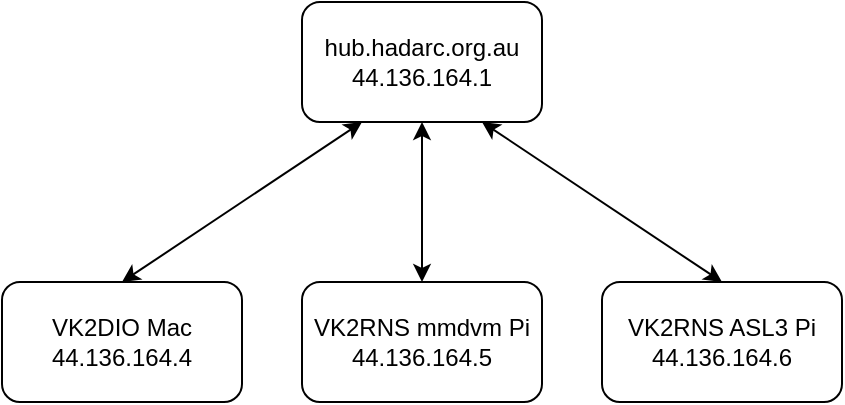 <mxfile version="28.0.6">
  <diagram name="Page-1" id="GFsILw2tMkif_RB6F7j5">
    <mxGraphModel dx="1304" dy="764" grid="1" gridSize="10" guides="1" tooltips="1" connect="1" arrows="1" fold="1" page="1" pageScale="1" pageWidth="827" pageHeight="1169" math="0" shadow="0">
      <root>
        <mxCell id="0" />
        <mxCell id="1" parent="0" />
        <mxCell id="oz23FSDln0_gIlWVmay0-1" value="hub.hadarc.org.au&lt;div&gt;44.136.164.1&lt;/div&gt;" style="rounded=1;whiteSpace=wrap;html=1;" parent="1" vertex="1">
          <mxGeometry x="354" y="80" width="120" height="60" as="geometry" />
        </mxCell>
        <mxCell id="oz23FSDln0_gIlWVmay0-2" value="VK2DIO Mac&lt;div&gt;44.136.164.4&lt;/div&gt;" style="rounded=1;whiteSpace=wrap;html=1;" parent="1" vertex="1">
          <mxGeometry x="204" y="220" width="120" height="60" as="geometry" />
        </mxCell>
        <mxCell id="m5f7mHAsdr0kV1R7_icE-1" value="&lt;div&gt;VK2RNS ASL3 Pi 44.136.164.6&lt;/div&gt;" style="rounded=1;whiteSpace=wrap;html=1;" parent="1" vertex="1">
          <mxGeometry x="504" y="220" width="120" height="60" as="geometry" />
        </mxCell>
        <mxCell id="m5f7mHAsdr0kV1R7_icE-2" value="&lt;div&gt;VK2RNS mmdvm Pi 44.136.164.5&lt;/div&gt;" style="rounded=1;whiteSpace=wrap;html=1;" parent="1" vertex="1">
          <mxGeometry x="354" y="220" width="120" height="60" as="geometry" />
        </mxCell>
        <mxCell id="ZgmGNOOxy0vxhc5rKvjJ-1" value="" style="endArrow=classic;startArrow=classic;html=1;rounded=0;entryX=0.25;entryY=1;entryDx=0;entryDy=0;exitX=0.5;exitY=0;exitDx=0;exitDy=0;" edge="1" parent="1" source="oz23FSDln0_gIlWVmay0-2" target="oz23FSDln0_gIlWVmay0-1">
          <mxGeometry width="50" height="50" relative="1" as="geometry">
            <mxPoint x="390" y="420" as="sourcePoint" />
            <mxPoint x="440" y="370" as="targetPoint" />
          </mxGeometry>
        </mxCell>
        <mxCell id="ZgmGNOOxy0vxhc5rKvjJ-2" value="" style="endArrow=classic;startArrow=classic;html=1;rounded=0;entryX=0.5;entryY=1;entryDx=0;entryDy=0;exitX=0.5;exitY=0;exitDx=0;exitDy=0;" edge="1" parent="1" source="m5f7mHAsdr0kV1R7_icE-2" target="oz23FSDln0_gIlWVmay0-1">
          <mxGeometry width="50" height="50" relative="1" as="geometry">
            <mxPoint x="380" y="230" as="sourcePoint" />
            <mxPoint x="430" y="180" as="targetPoint" />
          </mxGeometry>
        </mxCell>
        <mxCell id="ZgmGNOOxy0vxhc5rKvjJ-3" value="" style="endArrow=classic;startArrow=classic;html=1;rounded=0;entryX=0.75;entryY=1;entryDx=0;entryDy=0;exitX=0.5;exitY=0;exitDx=0;exitDy=0;" edge="1" parent="1" source="m5f7mHAsdr0kV1R7_icE-1" target="oz23FSDln0_gIlWVmay0-1">
          <mxGeometry width="50" height="50" relative="1" as="geometry">
            <mxPoint x="370" y="200" as="sourcePoint" />
            <mxPoint x="420" y="150" as="targetPoint" />
          </mxGeometry>
        </mxCell>
      </root>
    </mxGraphModel>
  </diagram>
</mxfile>
